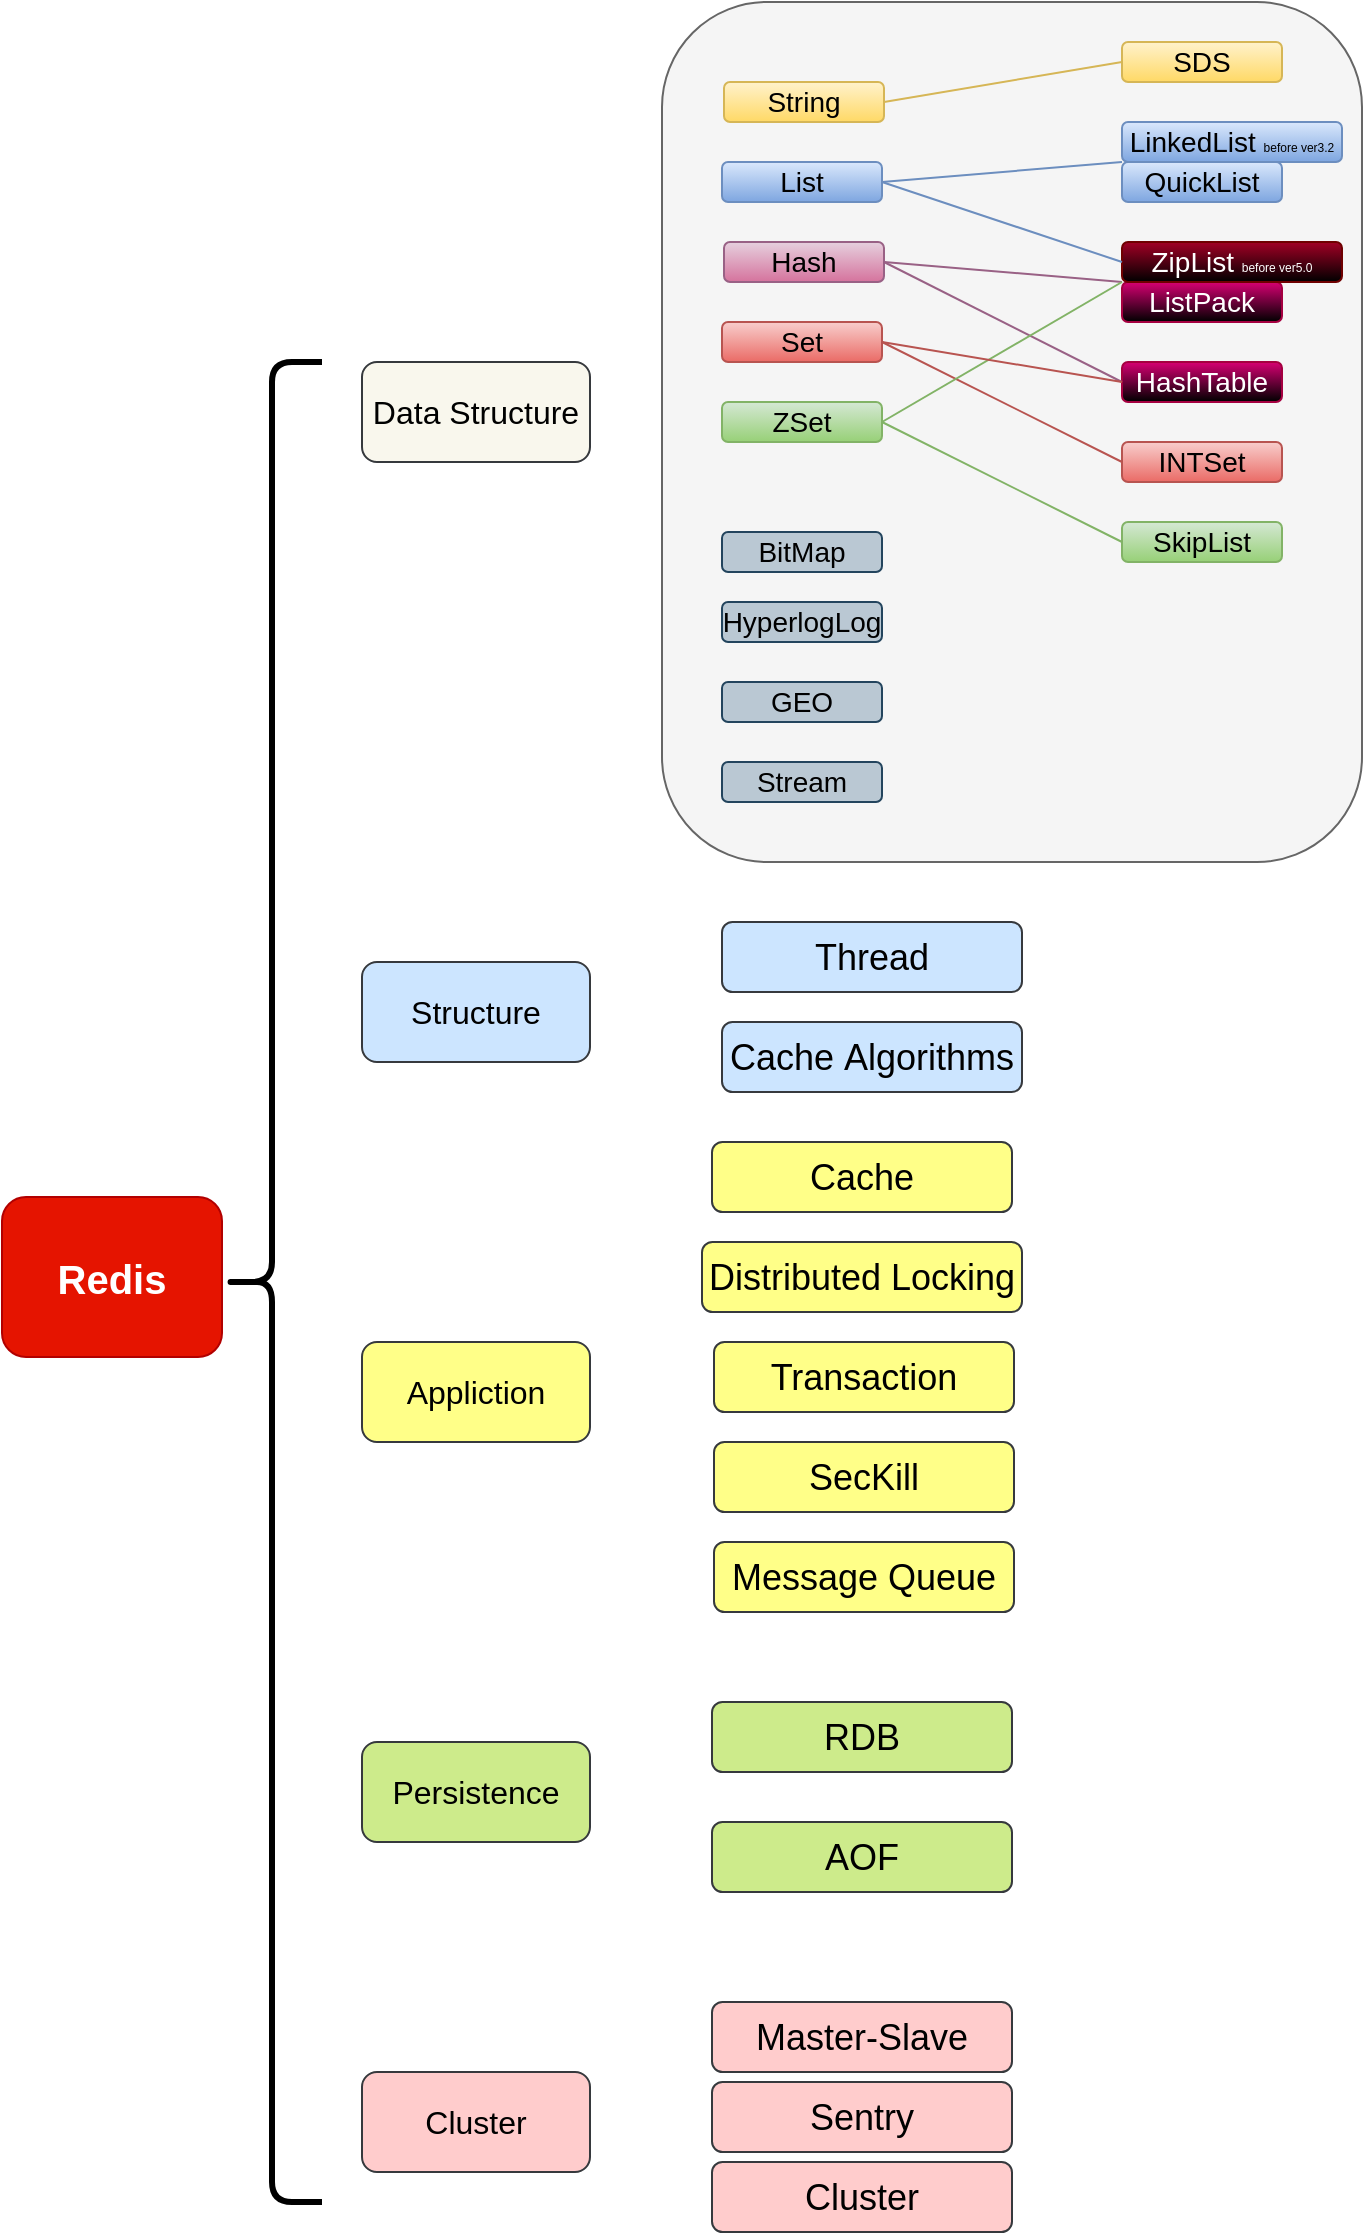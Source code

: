 <mxfile version="21.6.8" type="device">
  <diagram name="第 1 页" id="3FiX5PJXpTPc_dtf2-BZ">
    <mxGraphModel dx="2390" dy="1473" grid="1" gridSize="10" guides="1" tooltips="1" connect="1" arrows="0" fold="1" page="1" pageScale="1" pageWidth="827" pageHeight="1169" math="0" shadow="0">
      <root>
        <mxCell id="0" />
        <mxCell id="1" parent="0" />
        <mxCell id="FUcUz3EOzdGqYNXG0XWD-40" value="" style="rounded=1;whiteSpace=wrap;html=1;fillColor=#f5f5f5;strokeColor=#666666;fontColor=#333333;" vertex="1" parent="1">
          <mxGeometry x="340" y="20" width="350" height="430" as="geometry" />
        </mxCell>
        <mxCell id="FUcUz3EOzdGqYNXG0XWD-1" value="&lt;b&gt;&lt;font style=&quot;font-size: 20px;&quot;&gt;Redis&lt;/font&gt;&lt;/b&gt;" style="rounded=1;whiteSpace=wrap;html=1;fillColor=#e51400;fontColor=#ffffff;strokeColor=#B20000;" vertex="1" parent="1">
          <mxGeometry x="10" y="617.5" width="110" height="80" as="geometry" />
        </mxCell>
        <mxCell id="FUcUz3EOzdGqYNXG0XWD-2" value="&lt;font style=&quot;font-size: 16px;&quot;&gt;Data Structure&lt;/font&gt;" style="rounded=1;whiteSpace=wrap;html=1;fillColor=#f9f7ed;strokeColor=#36393d;" vertex="1" parent="1">
          <mxGeometry x="190" y="200" width="114" height="50" as="geometry" />
        </mxCell>
        <mxCell id="FUcUz3EOzdGqYNXG0XWD-5" value="&lt;font style=&quot;font-size: 16px;&quot;&gt;Structure&lt;/font&gt;" style="rounded=1;whiteSpace=wrap;html=1;fillColor=#cce5ff;strokeColor=#36393d;" vertex="1" parent="1">
          <mxGeometry x="190" y="500" width="114" height="50" as="geometry" />
        </mxCell>
        <mxCell id="FUcUz3EOzdGqYNXG0XWD-6" value="&lt;font style=&quot;font-size: 16px;&quot;&gt;Appliction&lt;/font&gt;" style="rounded=1;whiteSpace=wrap;html=1;fillColor=#ffff88;strokeColor=#36393d;" vertex="1" parent="1">
          <mxGeometry x="190" y="690" width="114" height="50" as="geometry" />
        </mxCell>
        <mxCell id="FUcUz3EOzdGqYNXG0XWD-7" value="&lt;font style=&quot;font-size: 16px;&quot;&gt;Persistence&lt;/font&gt;" style="rounded=1;whiteSpace=wrap;html=1;fillColor=#cdeb8b;strokeColor=#36393d;" vertex="1" parent="1">
          <mxGeometry x="190" y="890" width="114" height="50" as="geometry" />
        </mxCell>
        <mxCell id="FUcUz3EOzdGqYNXG0XWD-8" value="&lt;font style=&quot;font-size: 16px;&quot;&gt;Cluster&lt;/font&gt;" style="rounded=1;whiteSpace=wrap;html=1;fillColor=#ffcccc;strokeColor=#36393d;" vertex="1" parent="1">
          <mxGeometry x="190" y="1055" width="114" height="50" as="geometry" />
        </mxCell>
        <mxCell id="FUcUz3EOzdGqYNXG0XWD-10" value="&lt;font style=&quot;font-size: 14px;&quot;&gt;String&lt;/font&gt;" style="rounded=1;whiteSpace=wrap;html=1;fillColor=#fff2cc;strokeColor=#d6b656;gradientColor=#ffd966;" vertex="1" parent="1">
          <mxGeometry x="371" y="60" width="80" height="20" as="geometry" />
        </mxCell>
        <mxCell id="FUcUz3EOzdGqYNXG0XWD-11" value="&lt;font style=&quot;font-size: 14px;&quot;&gt;Set&lt;/font&gt;" style="rounded=1;whiteSpace=wrap;html=1;fillColor=#f8cecc;strokeColor=#b85450;gradientColor=#ea6b66;" vertex="1" parent="1">
          <mxGeometry x="370" y="180" width="80" height="20" as="geometry" />
        </mxCell>
        <mxCell id="FUcUz3EOzdGqYNXG0XWD-12" value="&lt;font style=&quot;font-size: 14px;&quot;&gt;Hash&lt;/font&gt;" style="rounded=1;whiteSpace=wrap;html=1;fillColor=#e6d0de;strokeColor=#996185;gradientColor=#d5739d;" vertex="1" parent="1">
          <mxGeometry x="371" y="140" width="80" height="20" as="geometry" />
        </mxCell>
        <mxCell id="FUcUz3EOzdGqYNXG0XWD-13" value="&lt;font style=&quot;font-size: 14px;&quot;&gt;ZSet&lt;/font&gt;" style="rounded=1;whiteSpace=wrap;html=1;fillColor=#d5e8d4;gradientColor=#97d077;strokeColor=#82b366;" vertex="1" parent="1">
          <mxGeometry x="370" y="220" width="80" height="20" as="geometry" />
        </mxCell>
        <mxCell id="FUcUz3EOzdGqYNXG0XWD-14" value="&lt;span style=&quot;font-size: 14px;&quot;&gt;List&lt;/span&gt;" style="rounded=1;whiteSpace=wrap;html=1;fillColor=#dae8fc;strokeColor=#6c8ebf;gradientColor=#7ea6e0;" vertex="1" parent="1">
          <mxGeometry x="370" y="100" width="80" height="20" as="geometry" />
        </mxCell>
        <mxCell id="FUcUz3EOzdGqYNXG0XWD-16" value="&lt;span style=&quot;font-size: 14px;&quot;&gt;SDS&lt;/span&gt;" style="rounded=1;whiteSpace=wrap;html=1;fillColor=#fff2cc;strokeColor=#d6b656;gradientColor=#ffd966;" vertex="1" parent="1">
          <mxGeometry x="570" y="40" width="80" height="20" as="geometry" />
        </mxCell>
        <mxCell id="FUcUz3EOzdGqYNXG0XWD-17" value="&lt;span style=&quot;font-size: 14px;&quot;&gt;QuickList&lt;/span&gt;" style="rounded=1;whiteSpace=wrap;html=1;fillColor=#dae8fc;strokeColor=#6c8ebf;gradientColor=#7ea6e0;" vertex="1" parent="1">
          <mxGeometry x="570" y="100" width="80" height="20" as="geometry" />
        </mxCell>
        <mxCell id="FUcUz3EOzdGqYNXG0XWD-18" value="&lt;span style=&quot;font-size: 14px;&quot;&gt;ListPack&lt;/span&gt;" style="rounded=1;whiteSpace=wrap;html=1;fillColor=#d80073;fontColor=#ffffff;strokeColor=#A50040;gradientColor=default;" vertex="1" parent="1">
          <mxGeometry x="570" y="160" width="80" height="20" as="geometry" />
        </mxCell>
        <mxCell id="FUcUz3EOzdGqYNXG0XWD-19" value="&lt;span style=&quot;font-size: 14px;&quot;&gt;HashTable&lt;/span&gt;" style="rounded=1;whiteSpace=wrap;html=1;fillColor=#d80073;fontColor=#ffffff;strokeColor=#A50040;gradientColor=default;" vertex="1" parent="1">
          <mxGeometry x="570" y="200" width="80" height="20" as="geometry" />
        </mxCell>
        <mxCell id="FUcUz3EOzdGqYNXG0XWD-20" value="&lt;span style=&quot;font-size: 14px;&quot;&gt;INTSet&lt;/span&gt;" style="rounded=1;whiteSpace=wrap;html=1;fillColor=#f8cecc;strokeColor=#b85450;gradientColor=#ea6b66;" vertex="1" parent="1">
          <mxGeometry x="570" y="240" width="80" height="20" as="geometry" />
        </mxCell>
        <mxCell id="FUcUz3EOzdGqYNXG0XWD-21" value="&lt;span style=&quot;font-size: 14px;&quot;&gt;SkipList&lt;/span&gt;" style="rounded=1;whiteSpace=wrap;html=1;fillColor=#d5e8d4;gradientColor=#97d077;strokeColor=#82b366;" vertex="1" parent="1">
          <mxGeometry x="570" y="280" width="80" height="20" as="geometry" />
        </mxCell>
        <mxCell id="FUcUz3EOzdGqYNXG0XWD-23" value="&lt;span style=&quot;font-size: 14px;&quot;&gt;BitMap&lt;/span&gt;" style="rounded=1;whiteSpace=wrap;html=1;fillColor=#bac8d3;strokeColor=#23445d;" vertex="1" parent="1">
          <mxGeometry x="370" y="285" width="80" height="20" as="geometry" />
        </mxCell>
        <mxCell id="FUcUz3EOzdGqYNXG0XWD-24" value="&lt;span style=&quot;font-size: 14px;&quot;&gt;HyperlogLog&lt;/span&gt;" style="rounded=1;whiteSpace=wrap;html=1;fillColor=#bac8d3;strokeColor=#23445d;" vertex="1" parent="1">
          <mxGeometry x="370" y="320" width="80" height="20" as="geometry" />
        </mxCell>
        <mxCell id="FUcUz3EOzdGqYNXG0XWD-25" value="&lt;span style=&quot;font-size: 14px;&quot;&gt;GEO&lt;/span&gt;" style="rounded=1;whiteSpace=wrap;html=1;fillColor=#bac8d3;strokeColor=#23445d;" vertex="1" parent="1">
          <mxGeometry x="370" y="360" width="80" height="20" as="geometry" />
        </mxCell>
        <mxCell id="FUcUz3EOzdGqYNXG0XWD-26" value="&lt;span style=&quot;font-size: 14px;&quot;&gt;Stream&lt;/span&gt;" style="rounded=1;whiteSpace=wrap;html=1;fillColor=#bac8d3;strokeColor=#23445d;" vertex="1" parent="1">
          <mxGeometry x="370" y="400" width="80" height="20" as="geometry" />
        </mxCell>
        <mxCell id="FUcUz3EOzdGqYNXG0XWD-29" value="" style="endArrow=none;html=1;entryX=1;entryY=0.5;entryDx=0;entryDy=0;exitX=0;exitY=0.5;exitDx=0;exitDy=0;strokeWidth=1;rounded=0;fillColor=#fff2cc;strokeColor=#d6b656;gradientColor=#ffd966;" edge="1" parent="1" source="FUcUz3EOzdGqYNXG0XWD-16" target="FUcUz3EOzdGqYNXG0XWD-10">
          <mxGeometry width="50" height="50" relative="1" as="geometry">
            <mxPoint x="460" y="225" as="sourcePoint" />
            <mxPoint x="510" y="175" as="targetPoint" />
          </mxGeometry>
        </mxCell>
        <mxCell id="FUcUz3EOzdGqYNXG0XWD-30" value="&lt;span style=&quot;font-size: 14px;&quot;&gt;ZipList&amp;nbsp;&lt;/span&gt;&lt;font style=&quot;font-size: 6px;&quot;&gt;before ver5.0&lt;/font&gt;" style="rounded=1;whiteSpace=wrap;html=1;fillColor=#a20025;fontColor=#ffffff;strokeColor=#6F0000;gradientColor=default;" vertex="1" parent="1">
          <mxGeometry x="570" y="140" width="110" height="20" as="geometry" />
        </mxCell>
        <mxCell id="FUcUz3EOzdGqYNXG0XWD-31" value="&lt;span style=&quot;font-size: 14px;&quot;&gt;LinkedList &lt;/span&gt;&lt;font style=&quot;font-size: 6px;&quot;&gt;before ver3.2&lt;/font&gt;" style="rounded=1;whiteSpace=wrap;html=1;fillColor=#dae8fc;strokeColor=#6c8ebf;gradientColor=#7ea6e0;" vertex="1" parent="1">
          <mxGeometry x="570" y="80" width="110" height="20" as="geometry" />
        </mxCell>
        <mxCell id="FUcUz3EOzdGqYNXG0XWD-32" value="" style="endArrow=none;html=1;rounded=0;exitX=1;exitY=0.5;exitDx=0;exitDy=0;entryX=0;entryY=0;entryDx=0;entryDy=0;fillColor=#dae8fc;strokeColor=#6c8ebf;gradientColor=#7ea6e0;" edge="1" parent="1" source="FUcUz3EOzdGqYNXG0XWD-14" target="FUcUz3EOzdGqYNXG0XWD-17">
          <mxGeometry width="50" height="50" relative="1" as="geometry">
            <mxPoint x="680" y="165" as="sourcePoint" />
            <mxPoint x="730" y="115" as="targetPoint" />
          </mxGeometry>
        </mxCell>
        <mxCell id="FUcUz3EOzdGqYNXG0XWD-33" value="" style="endArrow=none;html=1;rounded=0;exitX=1;exitY=0.5;exitDx=0;exitDy=0;entryX=0;entryY=0.5;entryDx=0;entryDy=0;fillColor=#e6d0de;strokeColor=#996185;gradientColor=#d5739d;" edge="1" parent="1" source="FUcUz3EOzdGqYNXG0XWD-12" target="FUcUz3EOzdGqYNXG0XWD-19">
          <mxGeometry width="50" height="50" relative="1" as="geometry">
            <mxPoint x="460" y="120" as="sourcePoint" />
            <mxPoint x="580" y="110" as="targetPoint" />
          </mxGeometry>
        </mxCell>
        <mxCell id="FUcUz3EOzdGqYNXG0XWD-34" value="" style="endArrow=none;html=1;rounded=0;exitX=1;exitY=0.5;exitDx=0;exitDy=0;entryX=0;entryY=0;entryDx=0;entryDy=0;fillColor=#e6d0de;strokeColor=#996185;gradientColor=#d5739d;" edge="1" parent="1" source="FUcUz3EOzdGqYNXG0XWD-12" target="FUcUz3EOzdGqYNXG0XWD-18">
          <mxGeometry width="50" height="50" relative="1" as="geometry">
            <mxPoint x="461" y="160" as="sourcePoint" />
            <mxPoint x="580" y="220" as="targetPoint" />
          </mxGeometry>
        </mxCell>
        <mxCell id="FUcUz3EOzdGqYNXG0XWD-35" value="" style="endArrow=none;html=1;rounded=0;exitX=1;exitY=0.5;exitDx=0;exitDy=0;entryX=0;entryY=0.5;entryDx=0;entryDy=0;fillColor=#dae8fc;strokeColor=#6c8ebf;gradientColor=#7ea6e0;" edge="1" parent="1" source="FUcUz3EOzdGqYNXG0XWD-14" target="FUcUz3EOzdGqYNXG0XWD-30">
          <mxGeometry width="50" height="50" relative="1" as="geometry">
            <mxPoint x="460" y="120" as="sourcePoint" />
            <mxPoint x="580" y="110" as="targetPoint" />
          </mxGeometry>
        </mxCell>
        <mxCell id="FUcUz3EOzdGqYNXG0XWD-36" value="" style="endArrow=none;html=1;rounded=0;exitX=1;exitY=0.5;exitDx=0;exitDy=0;entryX=0;entryY=0.5;entryDx=0;entryDy=0;fillColor=#f8cecc;strokeColor=#b85450;gradientColor=#ea6b66;" edge="1" parent="1" source="FUcUz3EOzdGqYNXG0XWD-11" target="FUcUz3EOzdGqYNXG0XWD-20">
          <mxGeometry width="50" height="50" relative="1" as="geometry">
            <mxPoint x="680" y="165" as="sourcePoint" />
            <mxPoint x="730" y="115" as="targetPoint" />
          </mxGeometry>
        </mxCell>
        <mxCell id="FUcUz3EOzdGqYNXG0XWD-37" value="" style="endArrow=none;html=1;rounded=0;exitX=1;exitY=0.5;exitDx=0;exitDy=0;entryX=0;entryY=0.5;entryDx=0;entryDy=0;fillColor=#d5e8d4;gradientColor=#97d077;strokeColor=#82b366;" edge="1" parent="1" source="FUcUz3EOzdGqYNXG0XWD-13" target="FUcUz3EOzdGqYNXG0XWD-21">
          <mxGeometry width="50" height="50" relative="1" as="geometry">
            <mxPoint x="460" y="200" as="sourcePoint" />
            <mxPoint x="580" y="260" as="targetPoint" />
          </mxGeometry>
        </mxCell>
        <mxCell id="FUcUz3EOzdGqYNXG0XWD-38" value="" style="endArrow=none;html=1;rounded=0;exitX=1;exitY=0.5;exitDx=0;exitDy=0;entryX=0;entryY=0;entryDx=0;entryDy=0;fillColor=#d5e8d4;gradientColor=#97d077;strokeColor=#82b366;" edge="1" parent="1" source="FUcUz3EOzdGqYNXG0XWD-13" target="FUcUz3EOzdGqYNXG0XWD-18">
          <mxGeometry width="50" height="50" relative="1" as="geometry">
            <mxPoint x="470" y="210" as="sourcePoint" />
            <mxPoint x="590" y="270" as="targetPoint" />
          </mxGeometry>
        </mxCell>
        <mxCell id="FUcUz3EOzdGqYNXG0XWD-39" value="" style="endArrow=none;html=1;rounded=0;exitX=1;exitY=0.5;exitDx=0;exitDy=0;entryX=0;entryY=0.5;entryDx=0;entryDy=0;fillColor=#f8cecc;strokeColor=#b85450;gradientColor=#ea6b66;" edge="1" parent="1" source="FUcUz3EOzdGqYNXG0XWD-11" target="FUcUz3EOzdGqYNXG0XWD-19">
          <mxGeometry width="50" height="50" relative="1" as="geometry">
            <mxPoint x="460" y="200" as="sourcePoint" />
            <mxPoint x="580" y="260" as="targetPoint" />
          </mxGeometry>
        </mxCell>
        <mxCell id="FUcUz3EOzdGqYNXG0XWD-41" value="&lt;font style=&quot;font-size: 18px;&quot;&gt;Thread&lt;/font&gt;" style="rounded=1;whiteSpace=wrap;html=1;fillColor=#cce5ff;strokeColor=#36393d;" vertex="1" parent="1">
          <mxGeometry x="370" y="480" width="150" height="35" as="geometry" />
        </mxCell>
        <mxCell id="FUcUz3EOzdGqYNXG0XWD-42" value="&lt;font style=&quot;font-size: 18px;&quot;&gt;Cache&amp;nbsp;Algorithms&lt;/font&gt;" style="rounded=1;whiteSpace=wrap;html=1;fillColor=#cce5ff;strokeColor=#36393d;" vertex="1" parent="1">
          <mxGeometry x="370" y="530" width="150" height="35" as="geometry" />
        </mxCell>
        <mxCell id="FUcUz3EOzdGqYNXG0XWD-43" value="&lt;font style=&quot;font-size: 18px;&quot;&gt;Message Queue&lt;/font&gt;" style="rounded=1;whiteSpace=wrap;html=1;fillColor=#ffff88;strokeColor=#36393d;" vertex="1" parent="1">
          <mxGeometry x="366" y="790" width="150" height="35" as="geometry" />
        </mxCell>
        <mxCell id="FUcUz3EOzdGqYNXG0XWD-44" value="&lt;font style=&quot;font-size: 18px;&quot;&gt;SecKill&lt;/font&gt;" style="rounded=1;whiteSpace=wrap;html=1;fillColor=#ffff88;strokeColor=#36393d;" vertex="1" parent="1">
          <mxGeometry x="366" y="740" width="150" height="35" as="geometry" />
        </mxCell>
        <mxCell id="FUcUz3EOzdGqYNXG0XWD-45" value="&lt;font style=&quot;font-size: 18px;&quot;&gt;Cache&lt;/font&gt;" style="rounded=1;whiteSpace=wrap;html=1;fillColor=#ffff88;strokeColor=#36393d;" vertex="1" parent="1">
          <mxGeometry x="365" y="590" width="150" height="35" as="geometry" />
        </mxCell>
        <mxCell id="FUcUz3EOzdGqYNXG0XWD-46" value="&lt;span style=&quot;font-size: 18px;&quot;&gt;Transaction&lt;/span&gt;" style="rounded=1;whiteSpace=wrap;html=1;fillColor=#ffff88;strokeColor=#36393d;" vertex="1" parent="1">
          <mxGeometry x="366" y="690" width="150" height="35" as="geometry" />
        </mxCell>
        <mxCell id="FUcUz3EOzdGqYNXG0XWD-47" value="&lt;span style=&quot;font-size: 18px;&quot;&gt;Distributed Locking&lt;/span&gt;" style="rounded=1;whiteSpace=wrap;html=1;fillColor=#ffff88;strokeColor=#36393d;" vertex="1" parent="1">
          <mxGeometry x="360" y="640" width="160" height="35" as="geometry" />
        </mxCell>
        <mxCell id="FUcUz3EOzdGqYNXG0XWD-48" value="&lt;font style=&quot;font-size: 18px;&quot;&gt;RDB&lt;/font&gt;" style="rounded=1;whiteSpace=wrap;html=1;fillColor=#cdeb8b;strokeColor=#36393d;" vertex="1" parent="1">
          <mxGeometry x="365" y="870" width="150" height="35" as="geometry" />
        </mxCell>
        <mxCell id="FUcUz3EOzdGqYNXG0XWD-49" value="&lt;font style=&quot;font-size: 18px;&quot;&gt;AOF&lt;/font&gt;" style="rounded=1;whiteSpace=wrap;html=1;fillColor=#cdeb8b;strokeColor=#36393d;" vertex="1" parent="1">
          <mxGeometry x="365" y="930" width="150" height="35" as="geometry" />
        </mxCell>
        <mxCell id="FUcUz3EOzdGqYNXG0XWD-50" value="&lt;font style=&quot;font-size: 18px;&quot;&gt;Master-Slave&lt;/font&gt;" style="rounded=1;whiteSpace=wrap;html=1;fillColor=#ffcccc;strokeColor=#36393d;" vertex="1" parent="1">
          <mxGeometry x="365" y="1020" width="150" height="35" as="geometry" />
        </mxCell>
        <mxCell id="FUcUz3EOzdGqYNXG0XWD-51" value="&lt;font style=&quot;font-size: 18px;&quot;&gt;Sentry&lt;/font&gt;" style="rounded=1;whiteSpace=wrap;html=1;fillColor=#ffcccc;strokeColor=#36393d;" vertex="1" parent="1">
          <mxGeometry x="365" y="1060" width="150" height="35" as="geometry" />
        </mxCell>
        <mxCell id="FUcUz3EOzdGqYNXG0XWD-52" value="&lt;font style=&quot;font-size: 18px;&quot;&gt;Cluster&lt;/font&gt;" style="rounded=1;whiteSpace=wrap;html=1;fillColor=#ffcccc;strokeColor=#36393d;" vertex="1" parent="1">
          <mxGeometry x="365" y="1100" width="150" height="35" as="geometry" />
        </mxCell>
        <mxCell id="FUcUz3EOzdGqYNXG0XWD-53" value="" style="shape=curlyBracket;whiteSpace=wrap;html=1;rounded=1;labelPosition=left;verticalLabelPosition=middle;align=right;verticalAlign=middle;strokeWidth=3;" vertex="1" parent="1">
          <mxGeometry x="120" y="200" width="50" height="920" as="geometry" />
        </mxCell>
      </root>
    </mxGraphModel>
  </diagram>
</mxfile>

